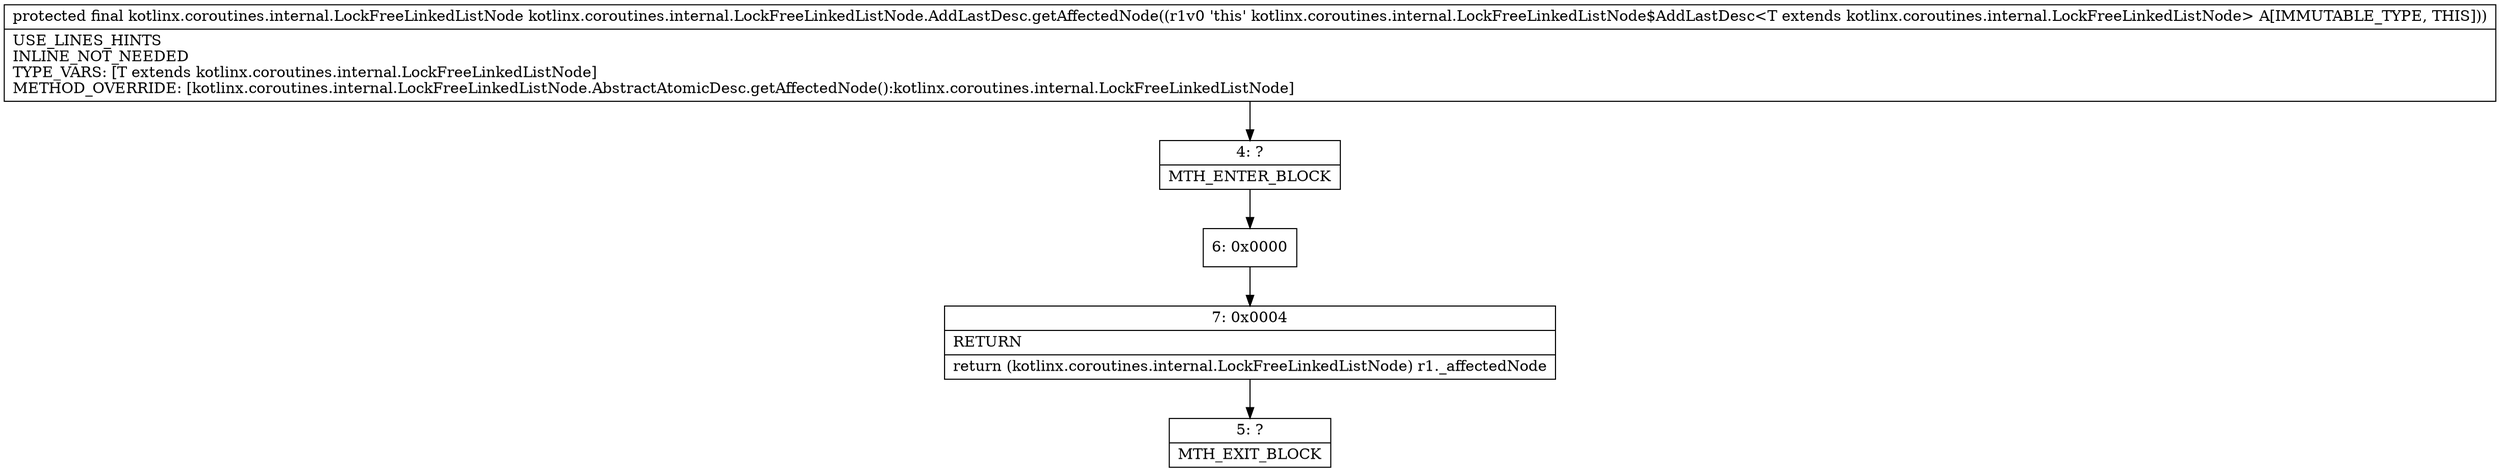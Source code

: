 digraph "CFG forkotlinx.coroutines.internal.LockFreeLinkedListNode.AddLastDesc.getAffectedNode()Lkotlinx\/coroutines\/internal\/LockFreeLinkedListNode;" {
Node_4 [shape=record,label="{4\:\ ?|MTH_ENTER_BLOCK\l}"];
Node_6 [shape=record,label="{6\:\ 0x0000}"];
Node_7 [shape=record,label="{7\:\ 0x0004|RETURN\l|return (kotlinx.coroutines.internal.LockFreeLinkedListNode) r1._affectedNode\l}"];
Node_5 [shape=record,label="{5\:\ ?|MTH_EXIT_BLOCK\l}"];
MethodNode[shape=record,label="{protected final kotlinx.coroutines.internal.LockFreeLinkedListNode kotlinx.coroutines.internal.LockFreeLinkedListNode.AddLastDesc.getAffectedNode((r1v0 'this' kotlinx.coroutines.internal.LockFreeLinkedListNode$AddLastDesc\<T extends kotlinx.coroutines.internal.LockFreeLinkedListNode\> A[IMMUTABLE_TYPE, THIS]))  | USE_LINES_HINTS\lINLINE_NOT_NEEDED\lTYPE_VARS: [T extends kotlinx.coroutines.internal.LockFreeLinkedListNode]\lMETHOD_OVERRIDE: [kotlinx.coroutines.internal.LockFreeLinkedListNode.AbstractAtomicDesc.getAffectedNode():kotlinx.coroutines.internal.LockFreeLinkedListNode]\l}"];
MethodNode -> Node_4;Node_4 -> Node_6;
Node_6 -> Node_7;
Node_7 -> Node_5;
}

